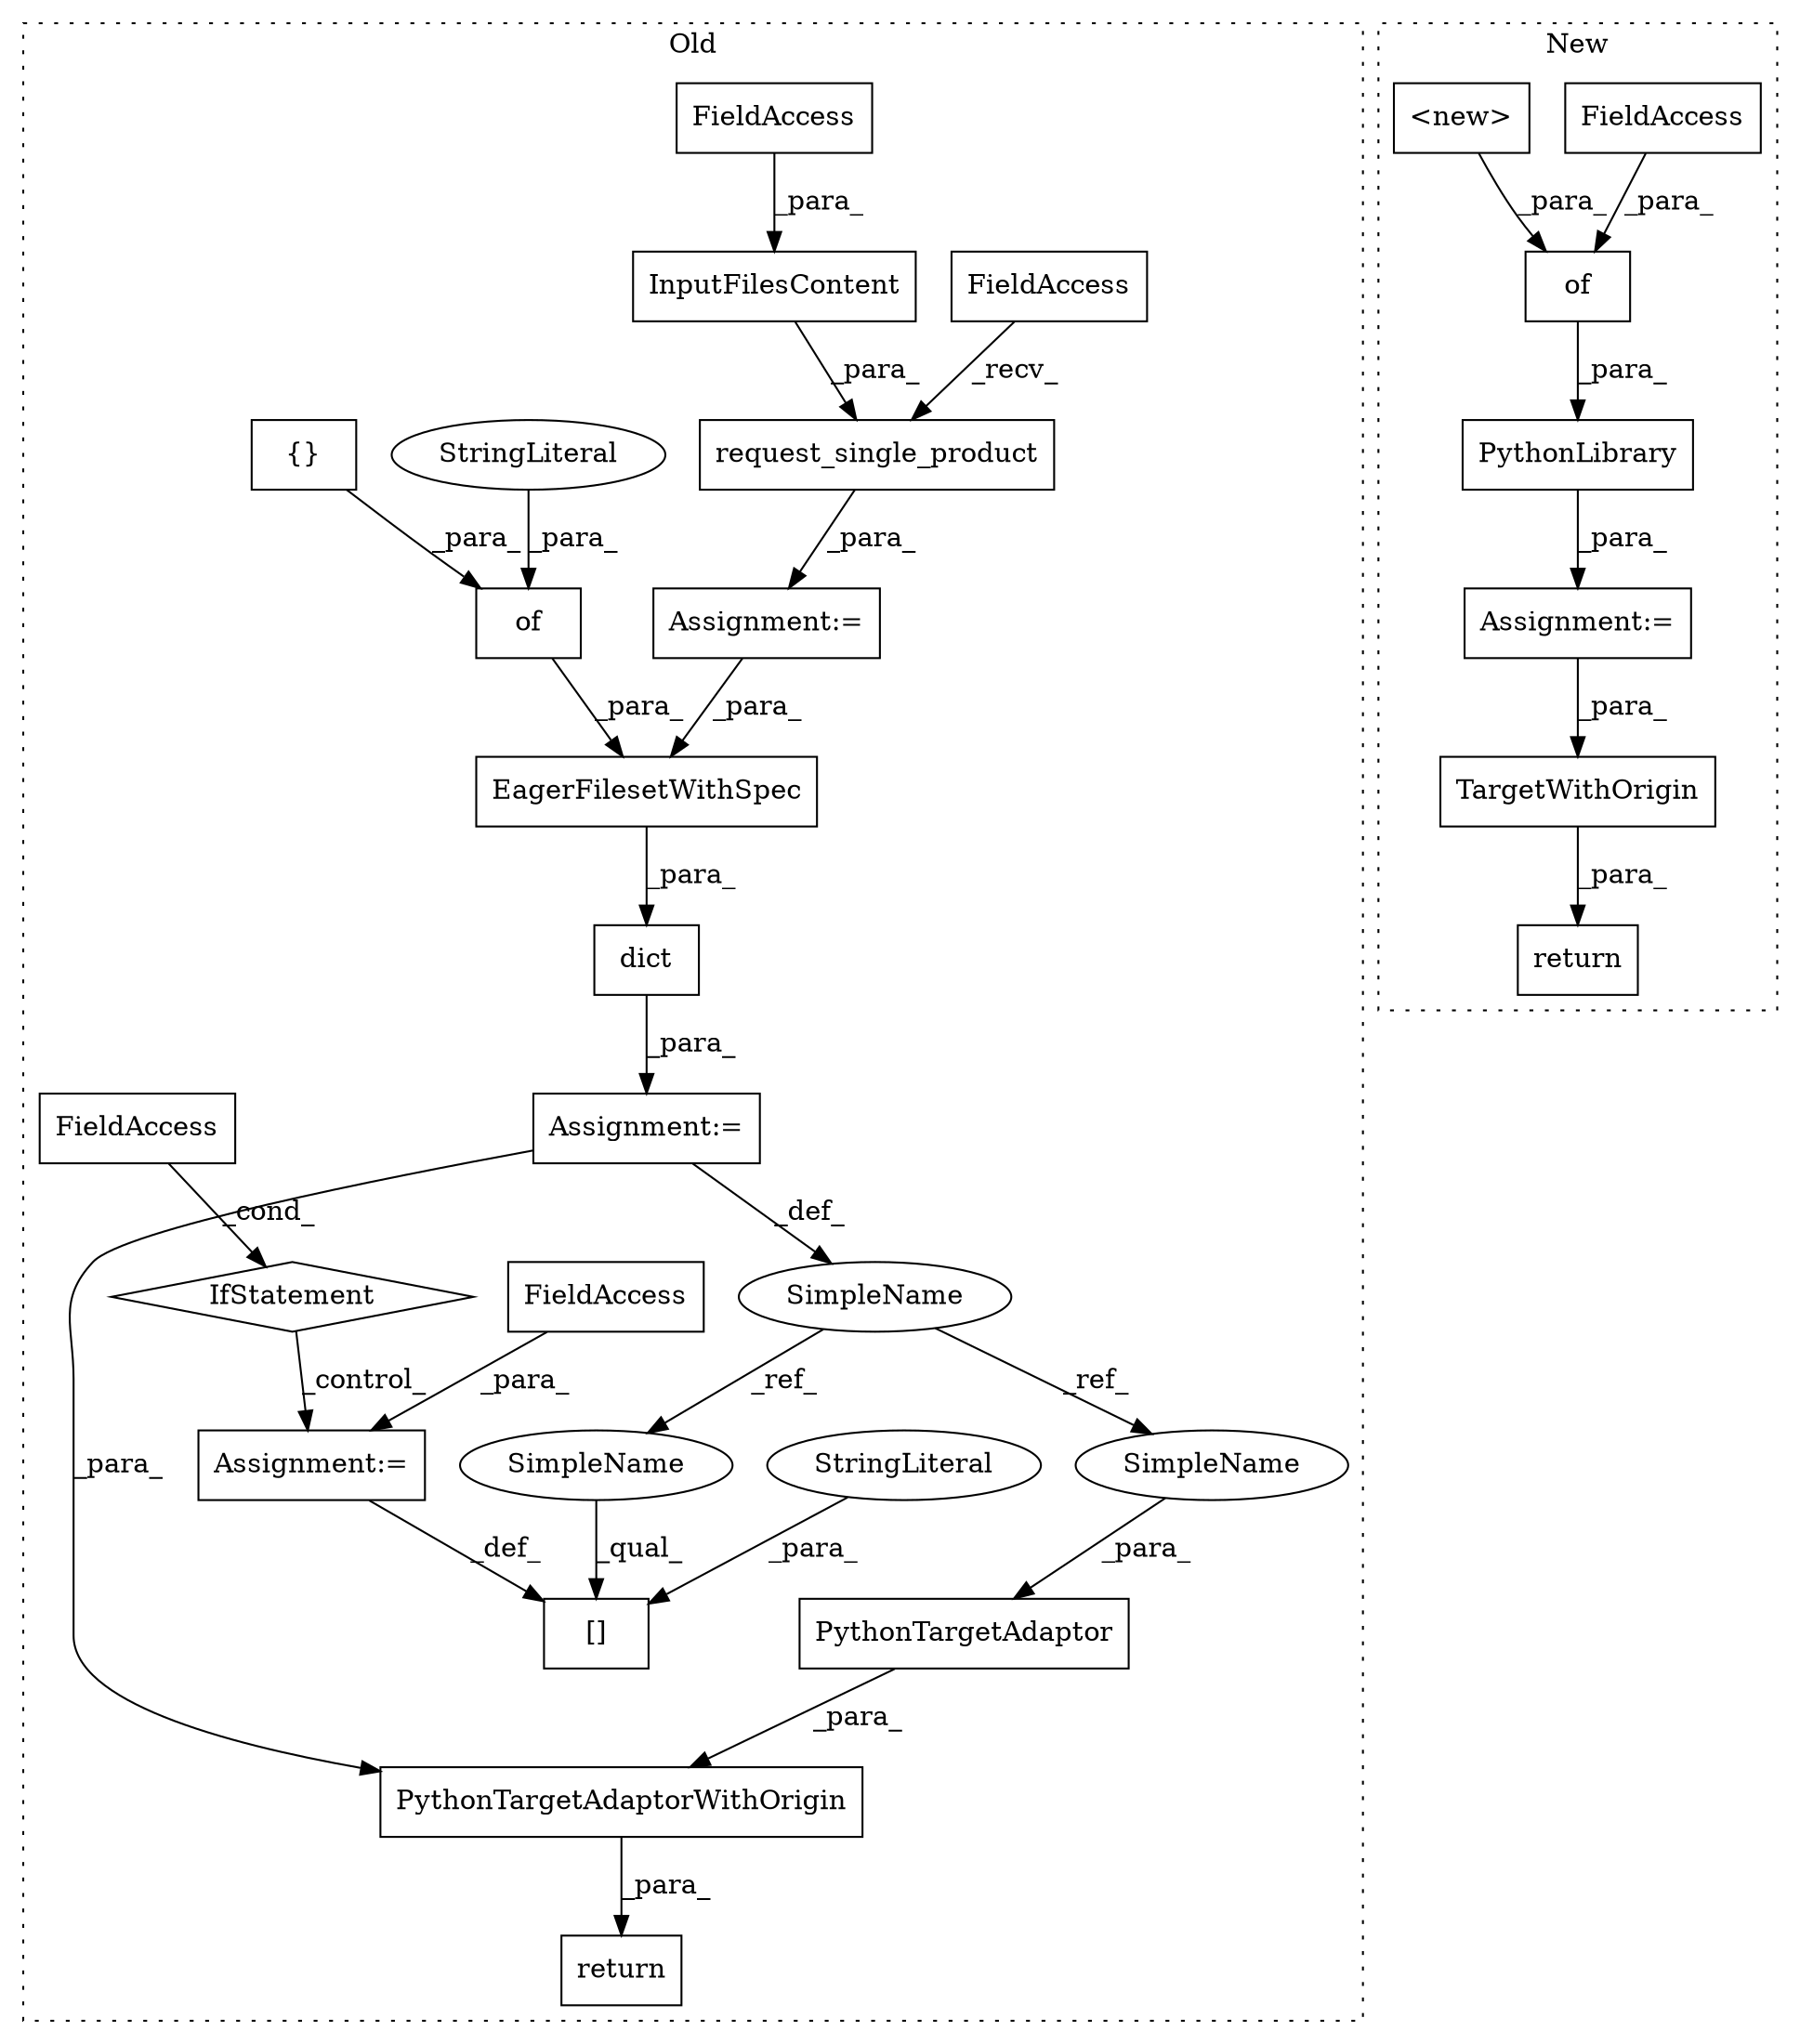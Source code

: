 digraph G {
subgraph cluster0 {
1 [label="{}" a="4" s="1924" l="2" shape="box"];
3 [label="[]" a="2" s="2016,2046" l="15,1" shape="box"];
4 [label="EagerFilesetWithSpec" a="32" s="1872,1942" l="21,1" shape="box"];
5 [label="PythonTargetAdaptor" a="32" s="2197,2231" l="20,1" shape="box"];
6 [label="InputFilesContent" a="32" s="1814,1844" l="18,1" shape="box"];
7 [label="SimpleName" a="42" s="1852" l="14" shape="ellipse"];
8 [label="PythonTargetAdaptorWithOrigin" a="32" s="2167,2239" l="30,1" shape="box"];
9 [label="StringLiteral" a="45" s="2031" l="15" shape="ellipse"];
11 [label="request_single_product" a="32" s="1782,1845" l="23,1" shape="box"];
12 [label="FieldAccess" a="22" s="1777" l="4" shape="box"];
13 [label="FieldAccess" a="22" s="1832" l="12" shape="box"];
16 [label="of" a="32" s="1904,1926" l="3,1" shape="box"];
17 [label="StringLiteral" a="45" s="1907" l="7" shape="ellipse"];
18 [label="dict" a="32" s="1867,1972" l="5,1" shape="box"];
20 [label="Assignment:=" a="7" s="2047" l="1" shape="box"];
21 [label="FieldAccess" a="22" s="1983" l="23" shape="box"];
22 [label="FieldAccess" a="22" s="2048" l="23" shape="box"];
23 [label="IfStatement" a="25" s="1979,2006" l="4,2" shape="diamond"];
24 [label="Assignment:=" a="7" s="1776" l="1" shape="box"];
25 [label="Assignment:=" a="7" s="1866" l="1" shape="box"];
28 [label="return" a="41" s="2160" l="7" shape="box"];
29 [label="SimpleName" a="42" s="2217" l="14" shape="ellipse"];
30 [label="SimpleName" a="42" s="2016" l="14" shape="ellipse"];
label = "Old";
style="dotted";
}
subgraph cluster1 {
2 [label="PythonLibrary" a="32" s="1718,1831" l="14,1" shape="box"];
10 [label="TargetWithOrigin" a="32" s="1922,1952" l="17,1" shape="box"];
14 [label="of" a="32" s="1736,1805" l="3,1" shape="box"];
15 [label="FieldAccess" a="22" s="1782" l="23" shape="box"];
19 [label="<new>" a="14" s="1739" l="42" shape="box"];
26 [label="Assignment:=" a="7" s="1717" l="1" shape="box"];
27 [label="return" a="41" s="1915" l="7" shape="box"];
label = "New";
style="dotted";
}
1 -> 16 [label="_para_"];
2 -> 26 [label="_para_"];
4 -> 18 [label="_para_"];
5 -> 8 [label="_para_"];
6 -> 11 [label="_para_"];
7 -> 30 [label="_ref_"];
7 -> 29 [label="_ref_"];
8 -> 28 [label="_para_"];
9 -> 3 [label="_para_"];
10 -> 27 [label="_para_"];
11 -> 24 [label="_para_"];
12 -> 11 [label="_recv_"];
13 -> 6 [label="_para_"];
14 -> 2 [label="_para_"];
15 -> 14 [label="_para_"];
16 -> 4 [label="_para_"];
17 -> 16 [label="_para_"];
18 -> 25 [label="_para_"];
19 -> 14 [label="_para_"];
20 -> 3 [label="_def_"];
21 -> 23 [label="_cond_"];
22 -> 20 [label="_para_"];
23 -> 20 [label="_control_"];
24 -> 4 [label="_para_"];
25 -> 8 [label="_para_"];
25 -> 7 [label="_def_"];
26 -> 10 [label="_para_"];
29 -> 5 [label="_para_"];
30 -> 3 [label="_qual_"];
}